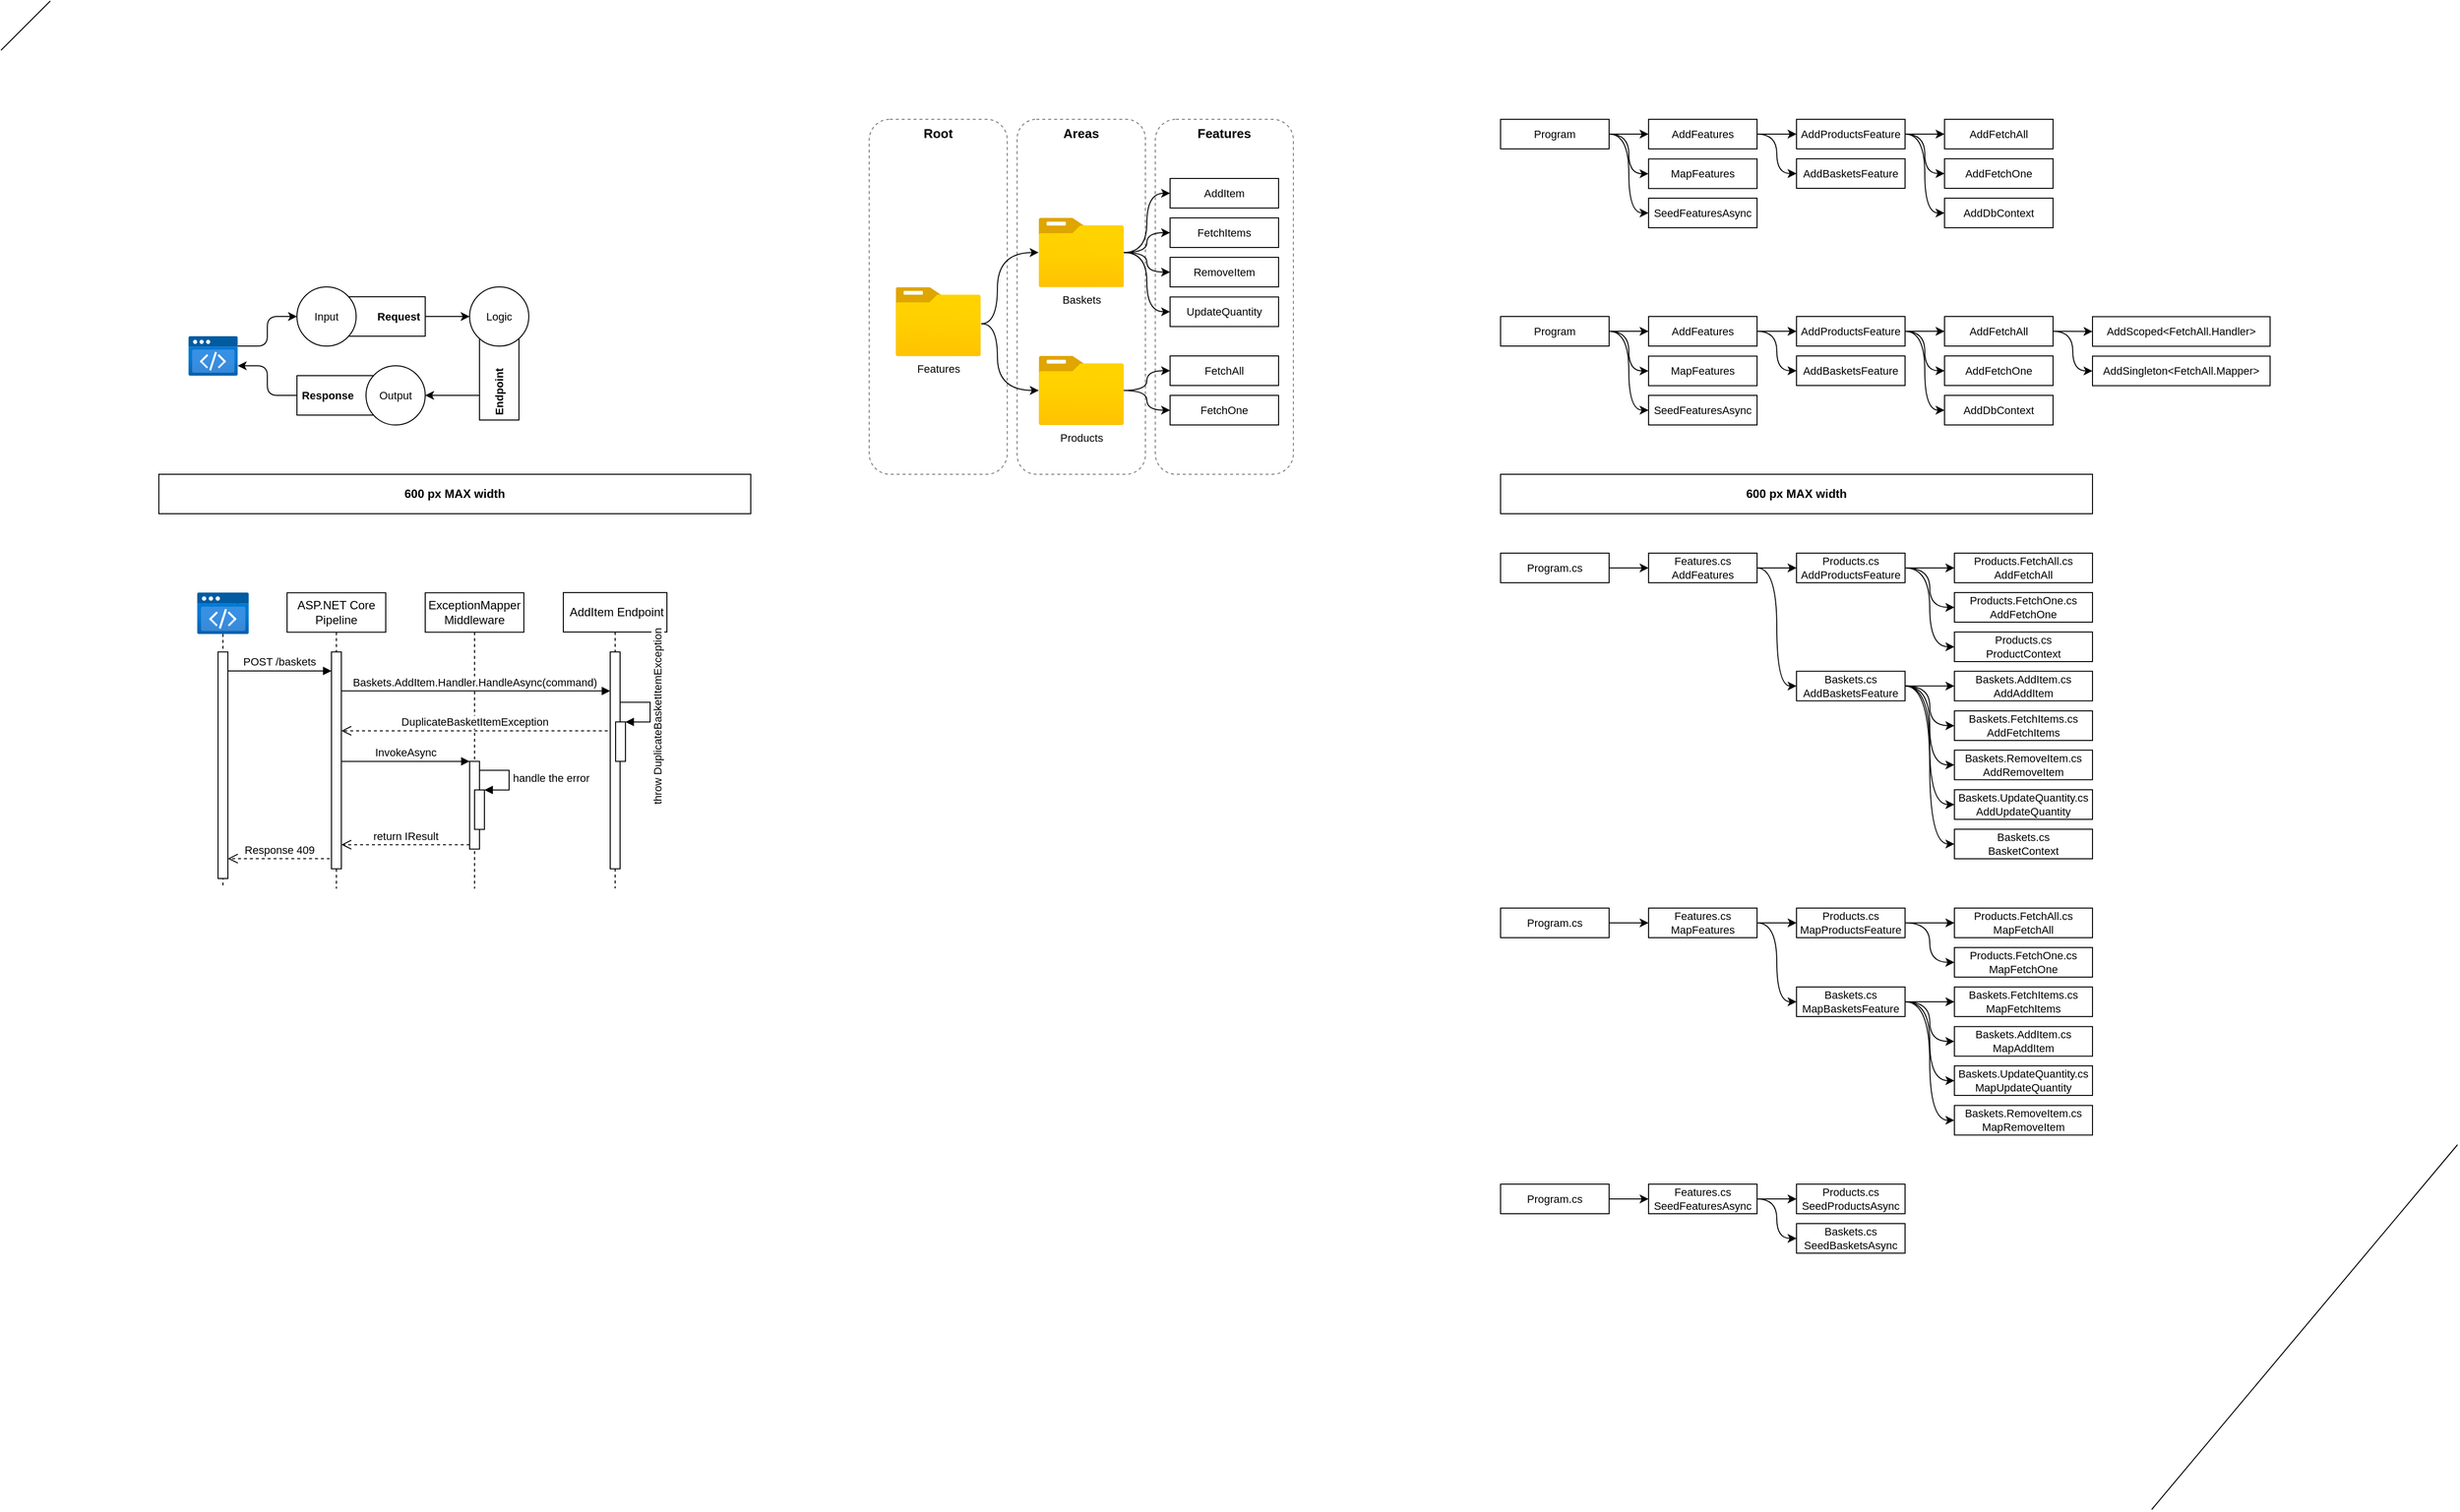 <mxfile>
    <diagram id="xJFc0pOBORfeTmZtKoVe" name="REPR">
        <mxGraphModel dx="948" dy="-376" grid="1" gridSize="10" guides="1" tooltips="1" connect="1" arrows="1" fold="1" page="0" pageScale="1" pageWidth="850" pageHeight="1100" math="0" shadow="0">
            <root>
                <mxCell id="0"/>
                <mxCell id="1" parent="0"/>
                <mxCell id="205" value="&lt;div style=&quot;&quot;&gt;ExceptionMapper&lt;br&gt;&lt;/div&gt;&lt;div style=&quot;&quot;&gt;Middleware&lt;/div&gt;" style="shape=umlLifeline;perimeter=lifelinePerimeter;whiteSpace=wrap;html=1;container=1;collapsible=0;recursiveResize=0;outlineConnect=0;align=center;" vertex="1" parent="1">
                    <mxGeometry x="310" y="1400.19" width="100" height="300" as="geometry"/>
                </mxCell>
                <mxCell id="218" value="" style="html=1;points=[];perimeter=orthogonalPerimeter;" vertex="1" parent="205">
                    <mxGeometry x="45" y="171" width="10" height="89" as="geometry"/>
                </mxCell>
                <mxCell id="221" value="" style="html=1;points=[];perimeter=orthogonalPerimeter;" vertex="1" parent="205">
                    <mxGeometry x="50" y="200" width="10" height="40" as="geometry"/>
                </mxCell>
                <mxCell id="222" value="handle the error" style="edgeStyle=orthogonalEdgeStyle;html=1;align=left;spacingLeft=2;endArrow=block;rounded=0;entryX=1;entryY=0;" edge="1" target="221" parent="205">
                    <mxGeometry x="0.003" relative="1" as="geometry">
                        <mxPoint x="55" y="180" as="sourcePoint"/>
                        <Array as="points">
                            <mxPoint x="85" y="180"/>
                        </Array>
                        <mxPoint as="offset"/>
                    </mxGeometry>
                </mxCell>
                <mxCell id="9" value="" style="endArrow=classic;html=1;shadow=0;fontFamily=Helvetica;fontSize=13;fontColor=#666666;strokeColor=default;" edge="1" parent="1" target="11">
                    <mxGeometry width="50" height="50" relative="1" as="geometry">
                        <mxPoint x="370" y="1200" as="sourcePoint"/>
                        <mxPoint x="660.0" y="1119.5" as="targetPoint"/>
                    </mxGeometry>
                </mxCell>
                <mxCell id="3" value="Request&amp;nbsp;" style="rounded=0;whiteSpace=wrap;html=1;labelBackgroundColor=none;sketch=0;fontSize=11;strokeColor=default;fillStyle=hachure;fontStyle=1;shadow=0;glass=0;fontColor=default;fillColor=default;align=right;" vertex="1" parent="1">
                    <mxGeometry x="220" y="1100" width="90" height="40" as="geometry"/>
                </mxCell>
                <mxCell id="4" value="Input" style="ellipse;whiteSpace=wrap;html=1;aspect=fixed;sketch=0;strokeColor=default;fillColor=default;fontSize=11;fontColor=default;align=center;rounded=0;shadow=0;fontStyle=0;glass=0;fillStyle=hachure;" vertex="1" parent="1">
                    <mxGeometry x="180" y="1090" width="60" height="60" as="geometry"/>
                </mxCell>
                <mxCell id="5" value="" style="endArrow=classic;html=1;shadow=0;fontFamily=Helvetica;fontSize=13;fontColor=#666666;strokeColor=default;edgeStyle=orthogonalEdgeStyle;rounded=0;" edge="1" parent="1" source="3" target="8">
                    <mxGeometry width="50" height="50" relative="1" as="geometry">
                        <mxPoint x="230.0" y="1160" as="sourcePoint"/>
                        <mxPoint x="340" y="1130" as="targetPoint"/>
                    </mxGeometry>
                </mxCell>
                <mxCell id="6" value="" style="endArrow=classic;html=1;shadow=0;fontFamily=Helvetica;fontSize=13;fontColor=#666666;strokeColor=default;edgeStyle=elbowEdgeStyle;exitX=1;exitY=0.25;exitDx=0;exitDy=0;rounded=1;" edge="1" parent="1" source="14" target="4">
                    <mxGeometry width="50" height="50" relative="1" as="geometry">
                        <mxPoint x="120.0" y="1160" as="sourcePoint"/>
                        <mxPoint x="180.0" y="1129.86" as="targetPoint"/>
                    </mxGeometry>
                </mxCell>
                <mxCell id="7" value="&amp;nbsp;Endpoint" style="rounded=0;whiteSpace=wrap;html=1;labelBackgroundColor=none;sketch=0;fontSize=11;strokeColor=default;fillStyle=hachure;fontStyle=1;shadow=0;glass=0;fontColor=default;fillColor=default;align=left;rotation=-90;" vertex="1" parent="1">
                    <mxGeometry x="340" y="1160" width="90" height="40" as="geometry"/>
                </mxCell>
                <mxCell id="8" value="Logic" style="ellipse;whiteSpace=wrap;html=1;aspect=fixed;sketch=0;strokeColor=default;fillColor=default;fontSize=11;fontColor=default;align=center;rounded=0;shadow=0;fontStyle=0;glass=0;fillStyle=hachure;" vertex="1" parent="1">
                    <mxGeometry x="355" y="1090" width="60" height="60" as="geometry"/>
                </mxCell>
                <mxCell id="10" value="&amp;nbsp;Response" style="rounded=0;whiteSpace=wrap;html=1;labelBackgroundColor=none;sketch=0;fontSize=11;strokeColor=default;fillStyle=hachure;fontStyle=1;shadow=0;glass=0;fontColor=default;fillColor=default;align=left;" vertex="1" parent="1">
                    <mxGeometry x="180" y="1180" width="80" height="40" as="geometry"/>
                </mxCell>
                <mxCell id="11" value="Output" style="ellipse;whiteSpace=wrap;html=1;aspect=fixed;sketch=0;strokeColor=default;fillColor=default;fontSize=11;fontColor=default;align=center;rounded=0;shadow=0;fontStyle=0;glass=0;fillStyle=hachure;" vertex="1" parent="1">
                    <mxGeometry x="250" y="1170" width="60" height="60" as="geometry"/>
                </mxCell>
                <mxCell id="12" value="" style="endArrow=classic;html=1;shadow=0;fontFamily=Helvetica;fontSize=13;fontColor=#666666;strokeColor=default;edgeStyle=elbowEdgeStyle;entryX=1;entryY=0.75;entryDx=0;entryDy=0;rounded=1;" edge="1" parent="1" source="10" target="14">
                    <mxGeometry width="50" height="50" relative="1" as="geometry">
                        <mxPoint x="140" y="1199.43" as="sourcePoint"/>
                        <mxPoint x="130" y="1170" as="targetPoint"/>
                    </mxGeometry>
                </mxCell>
                <mxCell id="14" value="" style="rounded=0;whiteSpace=wrap;html=1;strokeColor=none;" vertex="1" parent="1">
                    <mxGeometry x="70" y="1140" width="50" height="40" as="geometry"/>
                </mxCell>
                <mxCell id="15" value="" style="aspect=fixed;html=1;points=[];align=center;image;fontSize=12;image=img/lib/azure2/preview/Static_Apps.svg;" vertex="1" parent="1">
                    <mxGeometry x="70" y="1140" width="50" height="40" as="geometry"/>
                </mxCell>
                <mxCell id="17" value="600 px MAX width" style="rounded=0;whiteSpace=wrap;html=1;fontSize=12;align=center;fontStyle=1" vertex="1" parent="1">
                    <mxGeometry x="40" y="1280" width="600" height="40" as="geometry"/>
                </mxCell>
                <mxCell id="18" value="" style="endArrow=none;html=1;rounded=1;" edge="1" parent="1">
                    <mxGeometry width="50" height="50" relative="1" as="geometry">
                        <mxPoint x="-120" y="850" as="sourcePoint"/>
                        <mxPoint x="-70" y="800" as="targetPoint"/>
                    </mxGeometry>
                </mxCell>
                <mxCell id="19" value="" style="endArrow=none;html=1;rounded=1;" edge="1" parent="1">
                    <mxGeometry width="50" height="50" relative="1" as="geometry">
                        <mxPoint x="2060" y="2330" as="sourcePoint"/>
                        <mxPoint x="2370" y="1960" as="targetPoint"/>
                    </mxGeometry>
                </mxCell>
                <mxCell id="20" value="Root" style="rounded=1;whiteSpace=wrap;html=1;fillColor=default;fontSize=13;align=center;verticalAlign=top;fontStyle=1;dashed=1;strokeColor=default;fontColor=default;fillStyle=auto;opacity=50;" vertex="1" parent="1">
                    <mxGeometry x="760" y="920" width="140" height="360" as="geometry"/>
                </mxCell>
                <mxCell id="21" value="Areas" style="rounded=1;whiteSpace=wrap;html=1;fillColor=default;fontSize=13;align=center;verticalAlign=top;fontStyle=1;dashed=1;strokeColor=default;fontColor=default;fillStyle=auto;opacity=50;movable=1;resizable=1;rotatable=1;deletable=1;editable=1;connectable=1;" vertex="1" parent="1">
                    <mxGeometry x="910" y="920" width="130" height="360" as="geometry"/>
                </mxCell>
                <mxCell id="22" value="Features" style="rounded=1;whiteSpace=wrap;html=1;fillColor=default;fontSize=13;align=center;verticalAlign=top;fontStyle=1;dashed=1;strokeColor=default;fontColor=default;fillStyle=auto;opacity=50;movable=1;resizable=1;rotatable=1;deletable=1;editable=1;connectable=1;" vertex="1" parent="1">
                    <mxGeometry x="1050" y="920" width="140" height="360" as="geometry"/>
                </mxCell>
                <mxCell id="24" style="edgeStyle=elbowEdgeStyle;orthogonalLoop=1;jettySize=auto;html=1;fontSize=13;fontColor=#666666;exitX=1.004;exitY=0.532;exitDx=0;exitDy=0;exitPerimeter=0;curved=1;" edge="1" parent="1" source="26" target="32">
                    <mxGeometry relative="1" as="geometry">
                        <mxPoint x="860" y="1158" as="sourcePoint"/>
                        <Array as="points">
                            <mxPoint x="890" y="1150"/>
                            <mxPoint x="890" y="1158"/>
                        </Array>
                    </mxGeometry>
                </mxCell>
                <mxCell id="25" style="edgeStyle=elbowEdgeStyle;orthogonalLoop=1;jettySize=auto;html=1;fontSize=13;fontColor=#666666;exitX=1.013;exitY=0.532;exitDx=0;exitDy=0;exitPerimeter=0;curved=1;" edge="1" parent="1" source="26" target="27">
                    <mxGeometry relative="1" as="geometry">
                        <Array as="points">
                            <mxPoint x="890" y="1150"/>
                            <mxPoint x="890" y="1208"/>
                        </Array>
                    </mxGeometry>
                </mxCell>
                <mxCell id="26" value="Features" style="aspect=fixed;html=1;points=[];align=center;image;fontSize=11;image=img/lib/azure2/general/Folder_Blank.svg;dashed=1;sketch=0;strokeColor=#B3B3B3;fillColor=#FFFFFF;fontColor=default;fontStyle=0;labelBackgroundColor=none;" vertex="1" parent="1">
                    <mxGeometry x="786.88" y="1090.19" width="86.25" height="70" as="geometry"/>
                </mxCell>
                <mxCell id="63" style="edgeStyle=elbowEdgeStyle;html=1;curved=1;" edge="1" parent="1" source="27" target="57">
                    <mxGeometry relative="1" as="geometry"/>
                </mxCell>
                <mxCell id="64" style="edgeStyle=elbowEdgeStyle;html=1;curved=1;" edge="1" parent="1" source="27" target="58">
                    <mxGeometry relative="1" as="geometry"/>
                </mxCell>
                <mxCell id="27" value="Products" style="aspect=fixed;html=1;points=[];align=center;image;fontSize=11;image=img/lib/azure2/general/Folder_Blank.svg;dashed=1;sketch=0;strokeColor=#B3B3B3;fillColor=#FFFFFF;fontColor=default;fontStyle=0;labelBackgroundColor=none;" vertex="1" parent="1">
                    <mxGeometry x="931.88" y="1160" width="86.25" height="70" as="geometry"/>
                </mxCell>
                <mxCell id="59" style="edgeStyle=elbowEdgeStyle;html=1;entryX=0;entryY=0.5;entryDx=0;entryDy=0;curved=1;" edge="1" parent="1" source="32" target="53">
                    <mxGeometry relative="1" as="geometry"/>
                </mxCell>
                <mxCell id="60" style="edgeStyle=elbowEdgeStyle;html=1;entryX=0;entryY=0.5;entryDx=0;entryDy=0;curved=1;" edge="1" parent="1" source="32" target="55">
                    <mxGeometry relative="1" as="geometry"/>
                </mxCell>
                <mxCell id="61" style="edgeStyle=elbowEdgeStyle;html=1;entryX=0;entryY=0.5;entryDx=0;entryDy=0;curved=1;" edge="1" parent="1" source="32" target="54">
                    <mxGeometry relative="1" as="geometry"/>
                </mxCell>
                <mxCell id="62" style="edgeStyle=elbowEdgeStyle;html=1;entryX=0;entryY=0.5;entryDx=0;entryDy=0;curved=1;" edge="1" parent="1" source="32" target="56">
                    <mxGeometry relative="1" as="geometry"/>
                </mxCell>
                <mxCell id="32" value="Baskets" style="aspect=fixed;html=1;points=[];align=center;image;fontSize=11;image=img/lib/azure2/general/Folder_Blank.svg;dashed=1;sketch=0;strokeColor=#B3B3B3;fillColor=#FFFFFF;fontColor=default;fontStyle=0;labelBackgroundColor=none;" vertex="1" parent="1">
                    <mxGeometry x="931.76" y="1020" width="86.48" height="70.19" as="geometry"/>
                </mxCell>
                <mxCell id="53" value="AddItem" style="rounded=0;whiteSpace=wrap;html=1;sketch=0;strokeColor=default;fillColor=default;fontSize=11;align=center;fontColor=default;" vertex="1" parent="1">
                    <mxGeometry x="1065" y="980" width="110" height="30" as="geometry"/>
                </mxCell>
                <mxCell id="54" value="RemoveItem" style="rounded=0;whiteSpace=wrap;html=1;sketch=0;strokeColor=default;fillColor=default;fontSize=11;align=center;fontColor=default;" vertex="1" parent="1">
                    <mxGeometry x="1065" y="1060" width="110" height="30" as="geometry"/>
                </mxCell>
                <mxCell id="55" value="FetchItems" style="rounded=0;whiteSpace=wrap;html=1;sketch=0;strokeColor=default;fillColor=default;fontSize=11;align=center;fontColor=default;" vertex="1" parent="1">
                    <mxGeometry x="1065" y="1020" width="110" height="30" as="geometry"/>
                </mxCell>
                <mxCell id="56" value="UpdateQuantity" style="rounded=0;whiteSpace=wrap;html=1;sketch=0;strokeColor=default;fillColor=default;fontSize=11;align=center;fontColor=default;" vertex="1" parent="1">
                    <mxGeometry x="1065" y="1100.19" width="110" height="30" as="geometry"/>
                </mxCell>
                <mxCell id="57" value="FetchAll" style="rounded=0;whiteSpace=wrap;html=1;sketch=0;strokeColor=default;fillColor=default;fontSize=11;align=center;fontColor=default;" vertex="1" parent="1">
                    <mxGeometry x="1065" y="1160" width="110" height="30" as="geometry"/>
                </mxCell>
                <mxCell id="58" value="FetchOne" style="rounded=0;whiteSpace=wrap;html=1;sketch=0;strokeColor=default;fillColor=default;fontSize=11;align=center;fontColor=default;" vertex="1" parent="1">
                    <mxGeometry x="1065" y="1200" width="110" height="30" as="geometry"/>
                </mxCell>
                <mxCell id="71" style="edgeStyle=elbowEdgeStyle;curved=1;html=1;" edge="1" parent="1" source="65" target="66">
                    <mxGeometry relative="1" as="geometry"/>
                </mxCell>
                <mxCell id="72" style="edgeStyle=elbowEdgeStyle;curved=1;html=1;" edge="1" parent="1" source="65" target="67">
                    <mxGeometry relative="1" as="geometry"/>
                </mxCell>
                <mxCell id="73" style="edgeStyle=elbowEdgeStyle;curved=1;html=1;" edge="1" parent="1" source="65" target="68">
                    <mxGeometry relative="1" as="geometry"/>
                </mxCell>
                <mxCell id="65" value="Program" style="rounded=0;whiteSpace=wrap;html=1;sketch=0;strokeColor=default;fillColor=default;fontSize=11;align=center;fontColor=default;" vertex="1" parent="1">
                    <mxGeometry x="1400" y="1120" width="110" height="30" as="geometry"/>
                </mxCell>
                <mxCell id="74" style="edgeStyle=elbowEdgeStyle;curved=1;html=1;" edge="1" parent="1" source="66" target="69">
                    <mxGeometry relative="1" as="geometry"/>
                </mxCell>
                <mxCell id="75" style="edgeStyle=elbowEdgeStyle;curved=1;html=1;" edge="1" parent="1" source="66" target="70">
                    <mxGeometry relative="1" as="geometry"/>
                </mxCell>
                <mxCell id="66" value="AddFeatures" style="rounded=0;whiteSpace=wrap;html=1;sketch=0;strokeColor=default;fillColor=default;fontSize=11;align=center;fontColor=default;" vertex="1" parent="1">
                    <mxGeometry x="1550" y="1120" width="110" height="30" as="geometry"/>
                </mxCell>
                <mxCell id="67" value="MapFeatures" style="rounded=0;whiteSpace=wrap;html=1;sketch=0;strokeColor=default;fillColor=default;fontSize=11;align=center;fontColor=default;" vertex="1" parent="1">
                    <mxGeometry x="1550" y="1160.19" width="110" height="30" as="geometry"/>
                </mxCell>
                <mxCell id="68" value="SeedFeaturesAsync" style="rounded=0;whiteSpace=wrap;html=1;sketch=0;strokeColor=default;fillColor=default;fontSize=11;align=center;fontColor=default;" vertex="1" parent="1">
                    <mxGeometry x="1550" y="1200" width="110" height="30" as="geometry"/>
                </mxCell>
                <mxCell id="79" style="edgeStyle=elbowEdgeStyle;curved=1;html=1;" edge="1" parent="1" source="69" target="76">
                    <mxGeometry relative="1" as="geometry"/>
                </mxCell>
                <mxCell id="80" style="edgeStyle=elbowEdgeStyle;curved=1;html=1;" edge="1" parent="1" source="69" target="77">
                    <mxGeometry relative="1" as="geometry"/>
                </mxCell>
                <mxCell id="81" style="edgeStyle=elbowEdgeStyle;curved=1;html=1;" edge="1" parent="1" source="69" target="78">
                    <mxGeometry relative="1" as="geometry"/>
                </mxCell>
                <mxCell id="69" value="AddProductsFeature" style="rounded=0;whiteSpace=wrap;html=1;sketch=0;strokeColor=default;fillColor=default;fontSize=11;align=center;fontColor=default;" vertex="1" parent="1">
                    <mxGeometry x="1700" y="1120" width="110" height="30" as="geometry"/>
                </mxCell>
                <mxCell id="70" value="AddBasketsFeature" style="rounded=0;whiteSpace=wrap;html=1;sketch=0;strokeColor=default;fillColor=default;fontSize=11;align=center;fontColor=default;" vertex="1" parent="1">
                    <mxGeometry x="1700" y="1160" width="110" height="30" as="geometry"/>
                </mxCell>
                <mxCell id="84" style="edgeStyle=elbowEdgeStyle;curved=1;html=1;" edge="1" parent="1" source="76" target="82">
                    <mxGeometry relative="1" as="geometry"/>
                </mxCell>
                <mxCell id="85" style="edgeStyle=elbowEdgeStyle;curved=1;html=1;" edge="1" parent="1" source="76" target="83">
                    <mxGeometry relative="1" as="geometry"/>
                </mxCell>
                <mxCell id="76" value="AddFetchAll" style="rounded=0;whiteSpace=wrap;html=1;sketch=0;strokeColor=default;fillColor=default;fontSize=11;align=center;fontColor=default;" vertex="1" parent="1">
                    <mxGeometry x="1850" y="1120" width="110" height="30" as="geometry"/>
                </mxCell>
                <mxCell id="77" value="AddFetchOne" style="rounded=0;whiteSpace=wrap;html=1;sketch=0;strokeColor=default;fillColor=default;fontSize=11;align=center;fontColor=default;" vertex="1" parent="1">
                    <mxGeometry x="1850" y="1160" width="110" height="30" as="geometry"/>
                </mxCell>
                <mxCell id="78" value="AddDbContext" style="rounded=0;whiteSpace=wrap;html=1;sketch=0;strokeColor=default;fillColor=default;fontSize=11;align=center;fontColor=default;" vertex="1" parent="1">
                    <mxGeometry x="1850" y="1200" width="110" height="30" as="geometry"/>
                </mxCell>
                <mxCell id="82" value="AddScoped&amp;lt;FetchAll.Handler&amp;gt;" style="rounded=0;whiteSpace=wrap;html=1;sketch=0;strokeColor=default;fillColor=default;fontSize=11;align=center;fontColor=default;" vertex="1" parent="1">
                    <mxGeometry x="2000" y="1120.19" width="180" height="30" as="geometry"/>
                </mxCell>
                <mxCell id="83" value="AddSingleton&amp;lt;FetchAll.Mapper&amp;gt;" style="rounded=0;whiteSpace=wrap;html=1;sketch=0;strokeColor=default;fillColor=default;fontSize=11;align=center;fontColor=default;" vertex="1" parent="1">
                    <mxGeometry x="2000" y="1160.19" width="180" height="30" as="geometry"/>
                </mxCell>
                <mxCell id="86" value="600 px MAX width" style="rounded=0;whiteSpace=wrap;html=1;fontSize=12;align=center;fontStyle=1" vertex="1" parent="1">
                    <mxGeometry x="1400" y="1280" width="600" height="40" as="geometry"/>
                </mxCell>
                <mxCell id="87" style="edgeStyle=elbowEdgeStyle;curved=1;html=1;" edge="1" parent="1" source="90" target="93">
                    <mxGeometry relative="1" as="geometry"/>
                </mxCell>
                <mxCell id="88" style="edgeStyle=elbowEdgeStyle;curved=1;html=1;" edge="1" parent="1" source="90" target="94">
                    <mxGeometry relative="1" as="geometry"/>
                </mxCell>
                <mxCell id="89" style="edgeStyle=elbowEdgeStyle;curved=1;html=1;" edge="1" parent="1" source="90" target="95">
                    <mxGeometry relative="1" as="geometry"/>
                </mxCell>
                <mxCell id="90" value="Program" style="rounded=0;whiteSpace=wrap;html=1;sketch=0;strokeColor=default;fillColor=default;fontSize=11;align=center;fontColor=default;" vertex="1" parent="1">
                    <mxGeometry x="1400" y="920" width="110" height="30" as="geometry"/>
                </mxCell>
                <mxCell id="91" style="edgeStyle=elbowEdgeStyle;curved=1;html=1;" edge="1" parent="1" source="93" target="99">
                    <mxGeometry relative="1" as="geometry"/>
                </mxCell>
                <mxCell id="92" style="edgeStyle=elbowEdgeStyle;curved=1;html=1;" edge="1" parent="1" source="93" target="100">
                    <mxGeometry relative="1" as="geometry"/>
                </mxCell>
                <mxCell id="93" value="AddFeatures" style="rounded=0;whiteSpace=wrap;html=1;sketch=0;strokeColor=default;fillColor=default;fontSize=11;align=center;fontColor=default;" vertex="1" parent="1">
                    <mxGeometry x="1550" y="920" width="110" height="30" as="geometry"/>
                </mxCell>
                <mxCell id="94" value="MapFeatures" style="rounded=0;whiteSpace=wrap;html=1;sketch=0;strokeColor=default;fillColor=default;fontSize=11;align=center;fontColor=default;" vertex="1" parent="1">
                    <mxGeometry x="1550" y="960.19" width="110" height="30" as="geometry"/>
                </mxCell>
                <mxCell id="95" value="SeedFeaturesAsync" style="rounded=0;whiteSpace=wrap;html=1;sketch=0;strokeColor=default;fillColor=default;fontSize=11;align=center;fontColor=default;" vertex="1" parent="1">
                    <mxGeometry x="1550" y="1000" width="110" height="30" as="geometry"/>
                </mxCell>
                <mxCell id="96" style="edgeStyle=elbowEdgeStyle;curved=1;html=1;" edge="1" parent="1" source="99" target="101">
                    <mxGeometry relative="1" as="geometry"/>
                </mxCell>
                <mxCell id="97" style="edgeStyle=elbowEdgeStyle;curved=1;html=1;" edge="1" parent="1" source="99" target="102">
                    <mxGeometry relative="1" as="geometry"/>
                </mxCell>
                <mxCell id="98" style="edgeStyle=elbowEdgeStyle;curved=1;html=1;" edge="1" parent="1" source="99" target="103">
                    <mxGeometry relative="1" as="geometry"/>
                </mxCell>
                <mxCell id="99" value="AddProductsFeature" style="rounded=0;whiteSpace=wrap;html=1;sketch=0;strokeColor=default;fillColor=default;fontSize=11;align=center;fontColor=default;" vertex="1" parent="1">
                    <mxGeometry x="1700" y="920" width="110" height="30" as="geometry"/>
                </mxCell>
                <mxCell id="100" value="AddBasketsFeature" style="rounded=0;whiteSpace=wrap;html=1;sketch=0;strokeColor=default;fillColor=default;fontSize=11;align=center;fontColor=default;" vertex="1" parent="1">
                    <mxGeometry x="1700" y="960" width="110" height="30" as="geometry"/>
                </mxCell>
                <mxCell id="101" value="AddFetchAll" style="rounded=0;whiteSpace=wrap;html=1;sketch=0;strokeColor=default;fillColor=default;fontSize=11;align=center;fontColor=default;" vertex="1" parent="1">
                    <mxGeometry x="1850" y="920" width="110" height="30" as="geometry"/>
                </mxCell>
                <mxCell id="102" value="AddFetchOne" style="rounded=0;whiteSpace=wrap;html=1;sketch=0;strokeColor=default;fillColor=default;fontSize=11;align=center;fontColor=default;" vertex="1" parent="1">
                    <mxGeometry x="1850" y="960" width="110" height="30" as="geometry"/>
                </mxCell>
                <mxCell id="103" value="AddDbContext" style="rounded=0;whiteSpace=wrap;html=1;sketch=0;strokeColor=default;fillColor=default;fontSize=11;align=center;fontColor=default;" vertex="1" parent="1">
                    <mxGeometry x="1850" y="1000" width="110" height="30" as="geometry"/>
                </mxCell>
                <mxCell id="104" style="edgeStyle=elbowEdgeStyle;curved=1;html=1;" edge="1" parent="1" source="107" target="110">
                    <mxGeometry relative="1" as="geometry"/>
                </mxCell>
                <mxCell id="105" style="edgeStyle=elbowEdgeStyle;curved=1;html=1;" edge="1" parent="1" source="135" target="111">
                    <mxGeometry relative="1" as="geometry"/>
                </mxCell>
                <mxCell id="106" style="edgeStyle=elbowEdgeStyle;curved=1;html=1;" edge="1" parent="1" source="136" target="112">
                    <mxGeometry relative="1" as="geometry"/>
                </mxCell>
                <mxCell id="107" value="Program.cs" style="rounded=0;whiteSpace=wrap;html=1;sketch=0;strokeColor=default;fillColor=default;fontSize=11;align=center;fontColor=default;" vertex="1" parent="1">
                    <mxGeometry x="1400" y="1360" width="110" height="30" as="geometry"/>
                </mxCell>
                <mxCell id="108" style="edgeStyle=elbowEdgeStyle;curved=1;html=1;" edge="1" parent="1" source="110" target="116">
                    <mxGeometry relative="1" as="geometry"/>
                </mxCell>
                <mxCell id="109" style="edgeStyle=elbowEdgeStyle;curved=1;html=1;" edge="1" parent="1" source="110" target="117">
                    <mxGeometry relative="1" as="geometry"/>
                </mxCell>
                <mxCell id="110" value="Features.cs&lt;br&gt;AddFeatures" style="rounded=0;whiteSpace=wrap;html=1;sketch=0;strokeColor=default;fillColor=default;fontSize=11;align=center;fontColor=default;" vertex="1" parent="1">
                    <mxGeometry x="1550" y="1360" width="110" height="30" as="geometry"/>
                </mxCell>
                <mxCell id="132" style="edgeStyle=elbowEdgeStyle;curved=1;html=1;" edge="1" parent="1" source="111" target="131">
                    <mxGeometry relative="1" as="geometry"/>
                </mxCell>
                <mxCell id="156" style="edgeStyle=elbowEdgeStyle;curved=1;html=1;" edge="1" parent="1" source="111" target="137">
                    <mxGeometry relative="1" as="geometry"/>
                </mxCell>
                <mxCell id="111" value="Features.cs&lt;br&gt;MapFeatures" style="rounded=0;whiteSpace=wrap;html=1;sketch=0;strokeColor=default;fillColor=default;fontSize=11;align=center;fontColor=default;" vertex="1" parent="1">
                    <mxGeometry x="1550" y="1720" width="110" height="30" as="geometry"/>
                </mxCell>
                <mxCell id="134" style="edgeStyle=elbowEdgeStyle;curved=1;html=1;" edge="1" parent="1" source="112" target="133">
                    <mxGeometry relative="1" as="geometry"/>
                </mxCell>
                <mxCell id="158" style="edgeStyle=elbowEdgeStyle;curved=1;html=1;" edge="1" parent="1" source="112" target="157">
                    <mxGeometry relative="1" as="geometry"/>
                </mxCell>
                <mxCell id="112" value="Features.cs&lt;br&gt;SeedFeaturesAsync" style="rounded=0;whiteSpace=wrap;html=1;sketch=0;strokeColor=default;fillColor=default;fontSize=11;align=center;fontColor=default;" vertex="1" parent="1">
                    <mxGeometry x="1550" y="2000" width="110" height="30" as="geometry"/>
                </mxCell>
                <mxCell id="113" style="edgeStyle=elbowEdgeStyle;curved=1;html=1;" edge="1" parent="1" source="116" target="118">
                    <mxGeometry relative="1" as="geometry"/>
                </mxCell>
                <mxCell id="114" style="edgeStyle=elbowEdgeStyle;curved=1;html=1;" edge="1" parent="1" source="116" target="119">
                    <mxGeometry relative="1" as="geometry"/>
                </mxCell>
                <mxCell id="115" style="edgeStyle=elbowEdgeStyle;curved=1;html=1;" edge="1" parent="1" source="116" target="120">
                    <mxGeometry relative="1" as="geometry"/>
                </mxCell>
                <mxCell id="116" value="Products.cs&lt;br&gt;AddProductsFeature" style="rounded=0;whiteSpace=wrap;html=1;sketch=0;strokeColor=default;fillColor=default;fontSize=11;align=center;fontColor=default;" vertex="1" parent="1">
                    <mxGeometry x="1700" y="1360" width="110" height="30" as="geometry"/>
                </mxCell>
                <mxCell id="126" style="edgeStyle=elbowEdgeStyle;curved=1;html=1;" edge="1" parent="1" source="117" target="121">
                    <mxGeometry relative="1" as="geometry"/>
                </mxCell>
                <mxCell id="127" style="edgeStyle=elbowEdgeStyle;curved=1;html=1;" edge="1" parent="1" source="117" target="122">
                    <mxGeometry relative="1" as="geometry"/>
                </mxCell>
                <mxCell id="128" style="edgeStyle=elbowEdgeStyle;curved=1;html=1;" edge="1" parent="1" source="117" target="123">
                    <mxGeometry relative="1" as="geometry"/>
                </mxCell>
                <mxCell id="129" style="edgeStyle=elbowEdgeStyle;curved=1;html=1;" edge="1" parent="1" source="117" target="125">
                    <mxGeometry relative="1" as="geometry"/>
                </mxCell>
                <mxCell id="130" style="edgeStyle=elbowEdgeStyle;curved=1;html=1;" edge="1" parent="1" source="117" target="124">
                    <mxGeometry relative="1" as="geometry"/>
                </mxCell>
                <mxCell id="117" value="Baskets.cs&lt;br&gt;AddBasketsFeature" style="rounded=0;whiteSpace=wrap;html=1;sketch=0;strokeColor=default;fillColor=default;fontSize=11;align=center;fontColor=default;" vertex="1" parent="1">
                    <mxGeometry x="1700" y="1479.81" width="110" height="30" as="geometry"/>
                </mxCell>
                <mxCell id="118" value="Products.FetchAll.cs&lt;br&gt;AddFetchAll" style="rounded=0;whiteSpace=wrap;html=1;sketch=0;strokeColor=default;fillColor=default;fontSize=11;align=center;fontColor=default;" vertex="1" parent="1">
                    <mxGeometry x="1860" y="1360" width="140" height="30" as="geometry"/>
                </mxCell>
                <mxCell id="119" value="Products.FetchOne.cs&lt;br&gt;AddFetchOne" style="rounded=0;whiteSpace=wrap;html=1;sketch=0;strokeColor=default;fillColor=default;fontSize=11;align=center;fontColor=default;" vertex="1" parent="1">
                    <mxGeometry x="1860" y="1400" width="140" height="30" as="geometry"/>
                </mxCell>
                <mxCell id="120" value="Products.cs&lt;br&gt;ProductContext" style="rounded=0;whiteSpace=wrap;html=1;sketch=0;strokeColor=default;fillColor=default;fontSize=11;align=center;fontColor=default;" vertex="1" parent="1">
                    <mxGeometry x="1860" y="1440" width="140" height="30" as="geometry"/>
                </mxCell>
                <mxCell id="121" value="Baskets.AddItem.cs&lt;br&gt;AddAddItem" style="rounded=0;whiteSpace=wrap;html=1;sketch=0;strokeColor=default;fillColor=default;fontSize=11;align=center;fontColor=default;" vertex="1" parent="1">
                    <mxGeometry x="1860" y="1479.81" width="140" height="30" as="geometry"/>
                </mxCell>
                <mxCell id="122" value="Baskets.FetchItems.cs&lt;br&gt;AddFetchItems" style="rounded=0;whiteSpace=wrap;html=1;sketch=0;strokeColor=default;fillColor=default;fontSize=11;align=center;fontColor=default;" vertex="1" parent="1">
                    <mxGeometry x="1860" y="1520" width="140" height="30" as="geometry"/>
                </mxCell>
                <mxCell id="123" value="Baskets.RemoveItem.cs&lt;br&gt;AddRemoveItem" style="rounded=0;whiteSpace=wrap;html=1;sketch=0;strokeColor=default;fillColor=default;fontSize=11;align=center;fontColor=default;" vertex="1" parent="1">
                    <mxGeometry x="1860" y="1559.81" width="140" height="30" as="geometry"/>
                </mxCell>
                <mxCell id="124" value="Baskets.cs&lt;br&gt;BasketContext" style="rounded=0;whiteSpace=wrap;html=1;sketch=0;strokeColor=default;fillColor=default;fontSize=11;align=center;fontColor=default;" vertex="1" parent="1">
                    <mxGeometry x="1860" y="1640" width="140" height="30" as="geometry"/>
                </mxCell>
                <mxCell id="125" value="Baskets.UpdateQuantity.cs&lt;br&gt;AddUpdateQuantity" style="rounded=0;whiteSpace=wrap;html=1;sketch=0;strokeColor=default;fillColor=default;fontSize=11;align=center;fontColor=default;" vertex="1" parent="1">
                    <mxGeometry x="1860" y="1600" width="140" height="30" as="geometry"/>
                </mxCell>
                <mxCell id="148" style="edgeStyle=elbowEdgeStyle;curved=1;html=1;" edge="1" parent="1" source="131" target="140">
                    <mxGeometry relative="1" as="geometry"/>
                </mxCell>
                <mxCell id="149" style="edgeStyle=elbowEdgeStyle;curved=1;html=1;" edge="1" parent="1" source="131" target="141">
                    <mxGeometry relative="1" as="geometry"/>
                </mxCell>
                <mxCell id="131" value="Products.cs&lt;br&gt;MapProductsFeature" style="rounded=0;whiteSpace=wrap;html=1;sketch=0;strokeColor=default;fillColor=default;fontSize=11;align=center;fontColor=default;" vertex="1" parent="1">
                    <mxGeometry x="1700" y="1720" width="110" height="30" as="geometry"/>
                </mxCell>
                <mxCell id="133" value="Products.cs&lt;br&gt;SeedProductsAsync" style="rounded=0;whiteSpace=wrap;html=1;sketch=0;strokeColor=default;fillColor=default;fontSize=11;align=center;fontColor=default;" vertex="1" parent="1">
                    <mxGeometry x="1700" y="2000" width="110" height="30" as="geometry"/>
                </mxCell>
                <mxCell id="135" value="Program.cs" style="rounded=0;whiteSpace=wrap;html=1;sketch=0;strokeColor=default;fillColor=default;fontSize=11;align=center;fontColor=default;" vertex="1" parent="1">
                    <mxGeometry x="1400" y="1720" width="110" height="30" as="geometry"/>
                </mxCell>
                <mxCell id="136" value="Program.cs" style="rounded=0;whiteSpace=wrap;html=1;sketch=0;strokeColor=default;fillColor=default;fontSize=11;align=center;fontColor=default;" vertex="1" parent="1">
                    <mxGeometry x="1400" y="2000" width="110" height="30" as="geometry"/>
                </mxCell>
                <mxCell id="151" style="edgeStyle=elbowEdgeStyle;curved=1;html=1;" edge="1" parent="1" source="137" target="143">
                    <mxGeometry relative="1" as="geometry"/>
                </mxCell>
                <mxCell id="152" style="edgeStyle=elbowEdgeStyle;curved=1;html=1;" edge="1" parent="1" source="137" target="144">
                    <mxGeometry relative="1" as="geometry"/>
                </mxCell>
                <mxCell id="153" style="edgeStyle=elbowEdgeStyle;curved=1;html=1;" edge="1" parent="1" source="137" target="145">
                    <mxGeometry relative="1" as="geometry"/>
                </mxCell>
                <mxCell id="154" style="edgeStyle=elbowEdgeStyle;curved=1;html=1;" edge="1" parent="1" source="137" target="147">
                    <mxGeometry relative="1" as="geometry"/>
                </mxCell>
                <mxCell id="137" value="Baskets.cs&lt;br&gt;MapBasketsFeature" style="rounded=0;whiteSpace=wrap;html=1;sketch=0;strokeColor=default;fillColor=default;fontSize=11;align=center;fontColor=default;" vertex="1" parent="1">
                    <mxGeometry x="1700" y="1800" width="110" height="30" as="geometry"/>
                </mxCell>
                <mxCell id="140" value="Products.FetchAll.cs&lt;br&gt;MapFetchAll" style="rounded=0;whiteSpace=wrap;html=1;sketch=0;strokeColor=default;fillColor=default;fontSize=11;align=center;fontColor=default;" vertex="1" parent="1">
                    <mxGeometry x="1860" y="1720" width="140" height="30" as="geometry"/>
                </mxCell>
                <mxCell id="141" value="Products.FetchOne.cs&lt;br&gt;MapFetchOne" style="rounded=0;whiteSpace=wrap;html=1;sketch=0;strokeColor=default;fillColor=default;fontSize=11;align=center;fontColor=default;" vertex="1" parent="1">
                    <mxGeometry x="1860" y="1760" width="140" height="30" as="geometry"/>
                </mxCell>
                <mxCell id="143" value="Baskets.FetchItems.cs&lt;br&gt;MapFetchItems" style="rounded=0;whiteSpace=wrap;html=1;sketch=0;strokeColor=default;fillColor=default;fontSize=11;align=center;fontColor=default;" vertex="1" parent="1">
                    <mxGeometry x="1860" y="1800" width="140" height="30" as="geometry"/>
                </mxCell>
                <mxCell id="144" value="Baskets.AddItem.cs&lt;br&gt;MapAddItem" style="rounded=0;whiteSpace=wrap;html=1;sketch=0;strokeColor=default;fillColor=default;fontSize=11;align=center;fontColor=default;" vertex="1" parent="1">
                    <mxGeometry x="1860" y="1840.19" width="140" height="30" as="geometry"/>
                </mxCell>
                <mxCell id="145" value="Baskets.UpdateQuantity.cs&lt;br&gt;MapUpdateQuantity" style="rounded=0;whiteSpace=wrap;html=1;sketch=0;strokeColor=default;fillColor=default;fontSize=11;align=center;fontColor=default;" vertex="1" parent="1">
                    <mxGeometry x="1860" y="1880" width="140" height="30" as="geometry"/>
                </mxCell>
                <mxCell id="147" value="Baskets.RemoveItem.cs&lt;br&gt;MapRemoveItem" style="rounded=0;whiteSpace=wrap;html=1;sketch=0;strokeColor=default;fillColor=default;fontSize=11;align=center;fontColor=default;" vertex="1" parent="1">
                    <mxGeometry x="1860" y="1920.19" width="140" height="30" as="geometry"/>
                </mxCell>
                <mxCell id="157" value="Baskets.cs&lt;br&gt;SeedBasketsAsync" style="rounded=0;whiteSpace=wrap;html=1;sketch=0;strokeColor=default;fillColor=default;fontSize=11;align=center;fontColor=default;" vertex="1" parent="1">
                    <mxGeometry x="1700" y="2040" width="110" height="30" as="geometry"/>
                </mxCell>
                <mxCell id="172" value="ASP.NET Core Pipeline" style="shape=umlLifeline;perimeter=lifelinePerimeter;whiteSpace=wrap;html=1;container=1;collapsible=0;recursiveResize=0;outlineConnect=0;" vertex="1" parent="1">
                    <mxGeometry x="170" y="1400.19" width="100" height="300" as="geometry"/>
                </mxCell>
                <mxCell id="174" value="" style="html=1;points=[];perimeter=orthogonalPerimeter;" vertex="1" parent="172">
                    <mxGeometry x="45" y="60" width="10" height="220" as="geometry"/>
                </mxCell>
                <mxCell id="173" value="&lt;span style=&quot;text-align: left;&quot;&gt;&amp;nbsp;AddItem Endpoint&lt;/span&gt;" style="shape=umlLifeline;perimeter=lifelinePerimeter;whiteSpace=wrap;html=1;container=1;collapsible=0;recursiveResize=0;outlineConnect=0;" vertex="1" parent="1">
                    <mxGeometry x="450" y="1400" width="105" height="300" as="geometry"/>
                </mxCell>
                <mxCell id="211" value="" style="html=1;points=[];perimeter=orthogonalPerimeter;" vertex="1" parent="173">
                    <mxGeometry x="47.5" y="60.19" width="10" height="220" as="geometry"/>
                </mxCell>
                <mxCell id="217" value="DuplicateBasketItemException" style="html=1;verticalAlign=bottom;endArrow=open;dashed=1;endSize=8;labelBackgroundColor=default;" edge="1" parent="173" target="174">
                    <mxGeometry x="0.001" relative="1" as="geometry">
                        <mxPoint x="45" y="140.19" as="sourcePoint"/>
                        <mxPoint x="-35" y="140.19" as="targetPoint"/>
                        <mxPoint as="offset"/>
                    </mxGeometry>
                </mxCell>
                <mxCell id="206" value="" style="shape=umlLifeline;perimeter=lifelinePerimeter;whiteSpace=wrap;html=1;container=1;collapsible=0;recursiveResize=0;outlineConnect=0;strokeColor=default;fillColor=default;size=20;" vertex="1" parent="1">
                    <mxGeometry x="90" y="1410" width="30" height="290" as="geometry"/>
                </mxCell>
                <mxCell id="210" value="" style="html=1;points=[];perimeter=orthogonalPerimeter;" vertex="1" parent="206">
                    <mxGeometry x="10" y="50.19" width="10" height="229.81" as="geometry"/>
                </mxCell>
                <mxCell id="214" value="Baskets.AddItem.Handler.HandleAsync(command)" style="html=1;verticalAlign=bottom;endArrow=block;exitX=0.98;exitY=0.18;exitDx=0;exitDy=0;exitPerimeter=0;" edge="1" parent="1" source="174" target="211">
                    <mxGeometry x="-0.006" width="80" relative="1" as="geometry">
                        <mxPoint x="230" y="1500.19" as="sourcePoint"/>
                        <mxPoint x="335" y="1500.19" as="targetPoint"/>
                        <mxPoint as="offset"/>
                    </mxGeometry>
                </mxCell>
                <mxCell id="215" value="" style="html=1;points=[];perimeter=orthogonalPerimeter;" vertex="1" parent="1">
                    <mxGeometry x="503" y="1531.19" width="10" height="40" as="geometry"/>
                </mxCell>
                <mxCell id="216" value="throw&amp;nbsp;DuplicateBasketItemException" style="edgeStyle=orthogonalEdgeStyle;html=1;align=center;spacingLeft=2;endArrow=block;rounded=0;entryX=1;entryY=0;horizontal=0;labelPosition=center;verticalLabelPosition=bottom;verticalAlign=top;" edge="1" target="215" parent="1">
                    <mxGeometry relative="1" as="geometry">
                        <mxPoint x="508" y="1511.19" as="sourcePoint"/>
                        <Array as="points">
                            <mxPoint x="538" y="1511.19"/>
                        </Array>
                        <mxPoint as="offset"/>
                    </mxGeometry>
                </mxCell>
                <mxCell id="219" value="InvokeAsync" style="html=1;verticalAlign=bottom;endArrow=block;entryX=0;entryY=0;" edge="1" target="218" parent="1" source="174">
                    <mxGeometry relative="1" as="geometry">
                        <mxPoint x="280" y="1571.19" as="sourcePoint"/>
                    </mxGeometry>
                </mxCell>
                <mxCell id="220" value="return&amp;nbsp;IResult" style="html=1;verticalAlign=bottom;endArrow=open;dashed=1;endSize=8;exitX=0;exitY=0.95;" edge="1" source="218" parent="1" target="174">
                    <mxGeometry x="0.002" relative="1" as="geometry">
                        <mxPoint x="285" y="1647.19" as="targetPoint"/>
                        <mxPoint as="offset"/>
                    </mxGeometry>
                </mxCell>
                <mxCell id="223" value="Response 409" style="html=1;verticalAlign=bottom;endArrow=open;dashed=1;endSize=8;exitX=-0.171;exitY=0.953;exitDx=0;exitDy=0;exitPerimeter=0;" edge="1" parent="1" source="174" target="210">
                    <mxGeometry x="0.002" relative="1" as="geometry">
                        <mxPoint x="60" y="1665.74" as="targetPoint"/>
                        <mxPoint x="190" y="1665.74" as="sourcePoint"/>
                        <mxPoint as="offset"/>
                    </mxGeometry>
                </mxCell>
                <mxCell id="207" value="" style="aspect=fixed;html=1;points=[];align=center;image;fontSize=12;image=img/lib/azure2/preview/Static_Apps.svg;imageBorder=none;" vertex="1" parent="1">
                    <mxGeometry x="78.75" y="1400" width="52.5" height="42" as="geometry"/>
                </mxCell>
                <mxCell id="213" value="POST /baskets" style="html=1;verticalAlign=bottom;endArrow=block;exitX=1.002;exitY=0.084;exitDx=0;exitDy=0;exitPerimeter=0;" edge="1" parent="1" source="210" target="174">
                    <mxGeometry x="-0.005" width="80" relative="1" as="geometry">
                        <mxPoint x="140" y="1510" as="sourcePoint"/>
                        <mxPoint x="220" y="1480.19" as="targetPoint"/>
                        <mxPoint as="offset"/>
                    </mxGeometry>
                </mxCell>
            </root>
        </mxGraphModel>
    </diagram>
</mxfile>